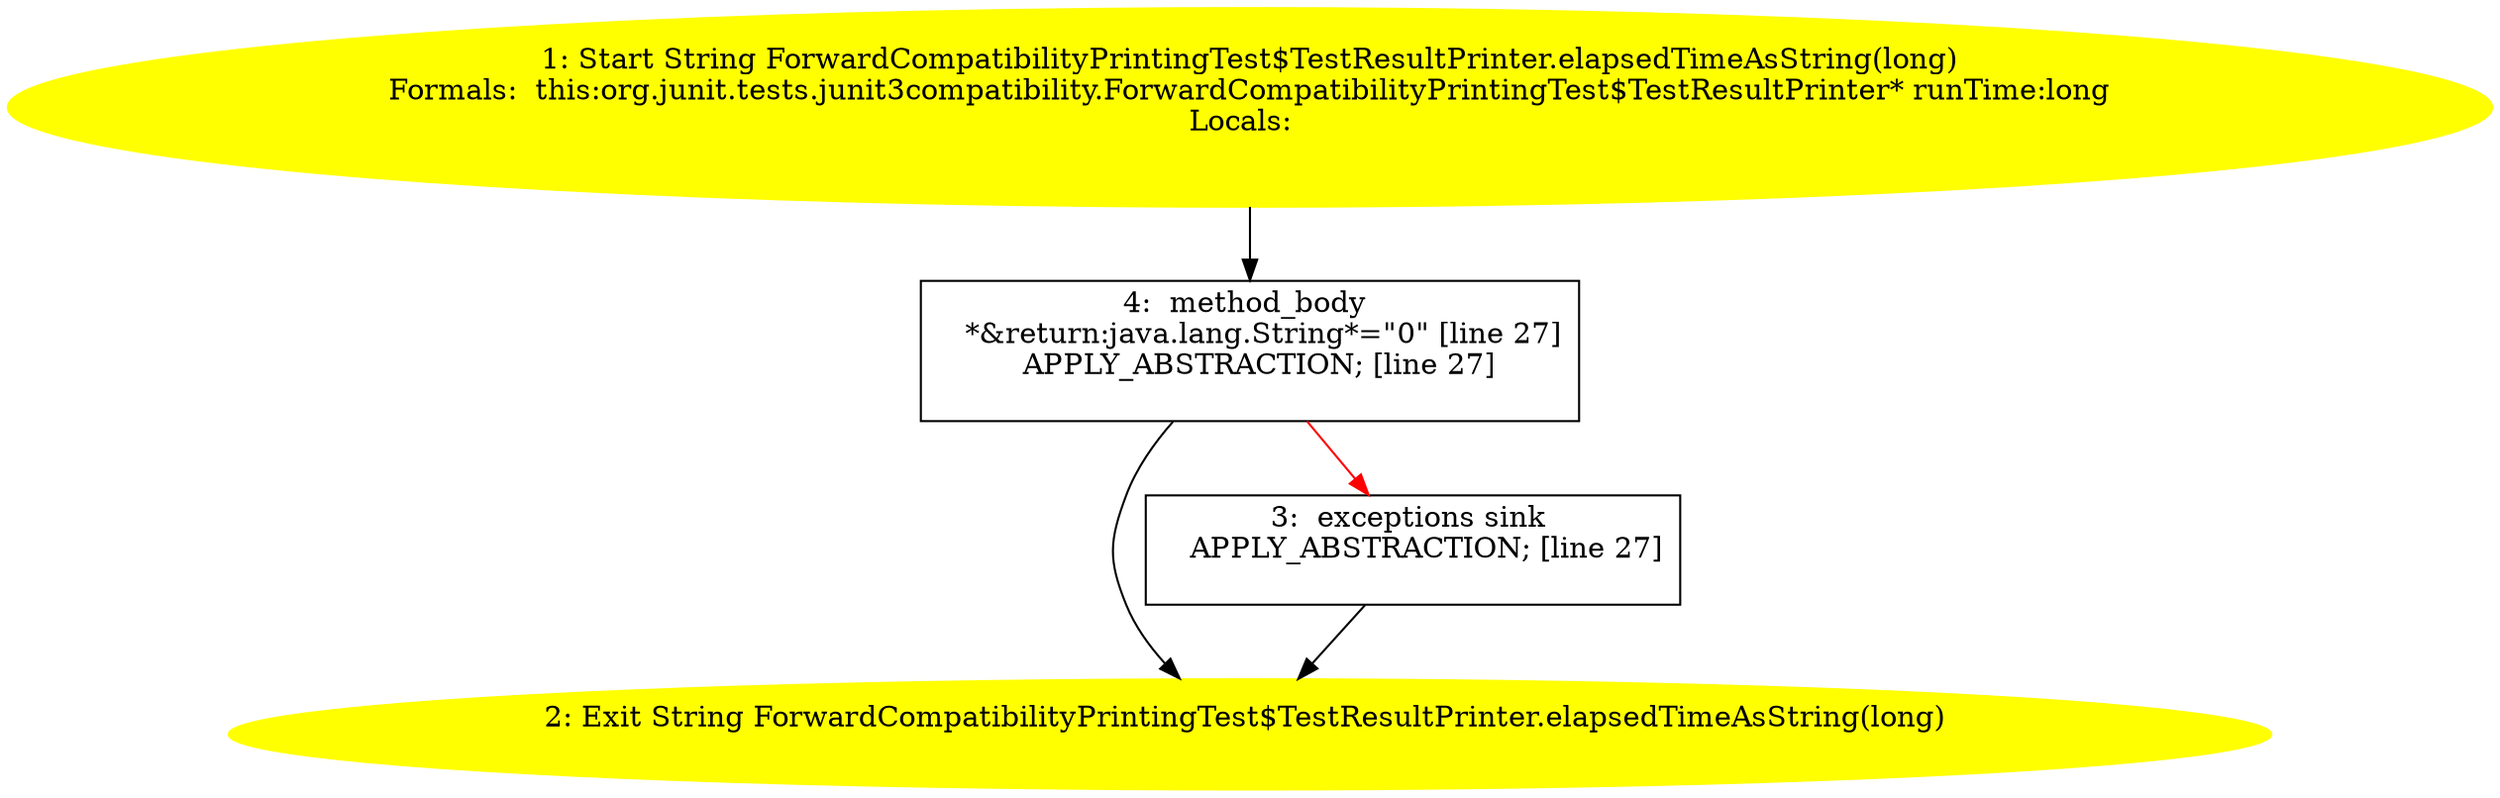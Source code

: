 /* @generated */
digraph cfg {
"org.junit.tests.junit3compatibility.ForwardCompatibilityPrintingTest$TestResultPrinter.elapsedTimeAs.0649761fb6001080283672c6f7627af5_1" [label="1: Start String ForwardCompatibilityPrintingTest$TestResultPrinter.elapsedTimeAsString(long)\nFormals:  this:org.junit.tests.junit3compatibility.ForwardCompatibilityPrintingTest$TestResultPrinter* runTime:long\nLocals:  \n  " color=yellow style=filled]
	

	 "org.junit.tests.junit3compatibility.ForwardCompatibilityPrintingTest$TestResultPrinter.elapsedTimeAs.0649761fb6001080283672c6f7627af5_1" -> "org.junit.tests.junit3compatibility.ForwardCompatibilityPrintingTest$TestResultPrinter.elapsedTimeAs.0649761fb6001080283672c6f7627af5_4" ;
"org.junit.tests.junit3compatibility.ForwardCompatibilityPrintingTest$TestResultPrinter.elapsedTimeAs.0649761fb6001080283672c6f7627af5_2" [label="2: Exit String ForwardCompatibilityPrintingTest$TestResultPrinter.elapsedTimeAsString(long) \n  " color=yellow style=filled]
	

"org.junit.tests.junit3compatibility.ForwardCompatibilityPrintingTest$TestResultPrinter.elapsedTimeAs.0649761fb6001080283672c6f7627af5_3" [label="3:  exceptions sink \n   APPLY_ABSTRACTION; [line 27]\n " shape="box"]
	

	 "org.junit.tests.junit3compatibility.ForwardCompatibilityPrintingTest$TestResultPrinter.elapsedTimeAs.0649761fb6001080283672c6f7627af5_3" -> "org.junit.tests.junit3compatibility.ForwardCompatibilityPrintingTest$TestResultPrinter.elapsedTimeAs.0649761fb6001080283672c6f7627af5_2" ;
"org.junit.tests.junit3compatibility.ForwardCompatibilityPrintingTest$TestResultPrinter.elapsedTimeAs.0649761fb6001080283672c6f7627af5_4" [label="4:  method_body \n   *&return:java.lang.String*=\"0\" [line 27]\n  APPLY_ABSTRACTION; [line 27]\n " shape="box"]
	

	 "org.junit.tests.junit3compatibility.ForwardCompatibilityPrintingTest$TestResultPrinter.elapsedTimeAs.0649761fb6001080283672c6f7627af5_4" -> "org.junit.tests.junit3compatibility.ForwardCompatibilityPrintingTest$TestResultPrinter.elapsedTimeAs.0649761fb6001080283672c6f7627af5_2" ;
	 "org.junit.tests.junit3compatibility.ForwardCompatibilityPrintingTest$TestResultPrinter.elapsedTimeAs.0649761fb6001080283672c6f7627af5_4" -> "org.junit.tests.junit3compatibility.ForwardCompatibilityPrintingTest$TestResultPrinter.elapsedTimeAs.0649761fb6001080283672c6f7627af5_3" [color="red" ];
}
